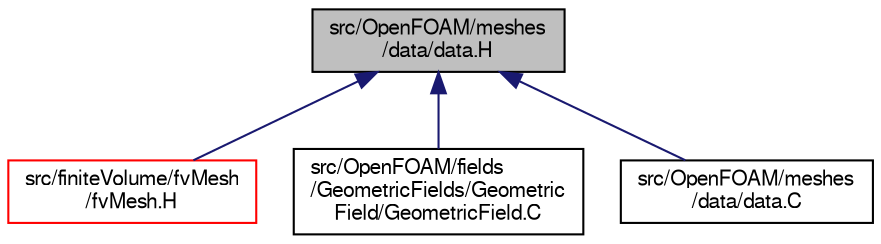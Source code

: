 digraph "src/OpenFOAM/meshes/data/data.H"
{
  bgcolor="transparent";
  edge [fontname="FreeSans",fontsize="10",labelfontname="FreeSans",labelfontsize="10"];
  node [fontname="FreeSans",fontsize="10",shape=record];
  Node98 [label="src/OpenFOAM/meshes\l/data/data.H",height=0.2,width=0.4,color="black", fillcolor="grey75", style="filled", fontcolor="black"];
  Node98 -> Node99 [dir="back",color="midnightblue",fontsize="10",style="solid",fontname="FreeSans"];
  Node99 [label="src/finiteVolume/fvMesh\l/fvMesh.H",height=0.2,width=0.4,color="red",URL="$a03533.html"];
  Node98 -> Node1930 [dir="back",color="midnightblue",fontsize="10",style="solid",fontname="FreeSans"];
  Node1930 [label="src/OpenFOAM/fields\l/GeometricFields/Geometric\lField/GeometricField.C",height=0.2,width=0.4,color="black",URL="$a09806.html"];
  Node98 -> Node1931 [dir="back",color="midnightblue",fontsize="10",style="solid",fontname="FreeSans"];
  Node1931 [label="src/OpenFOAM/meshes\l/data/data.C",height=0.2,width=0.4,color="black",URL="$a11117.html"];
}
